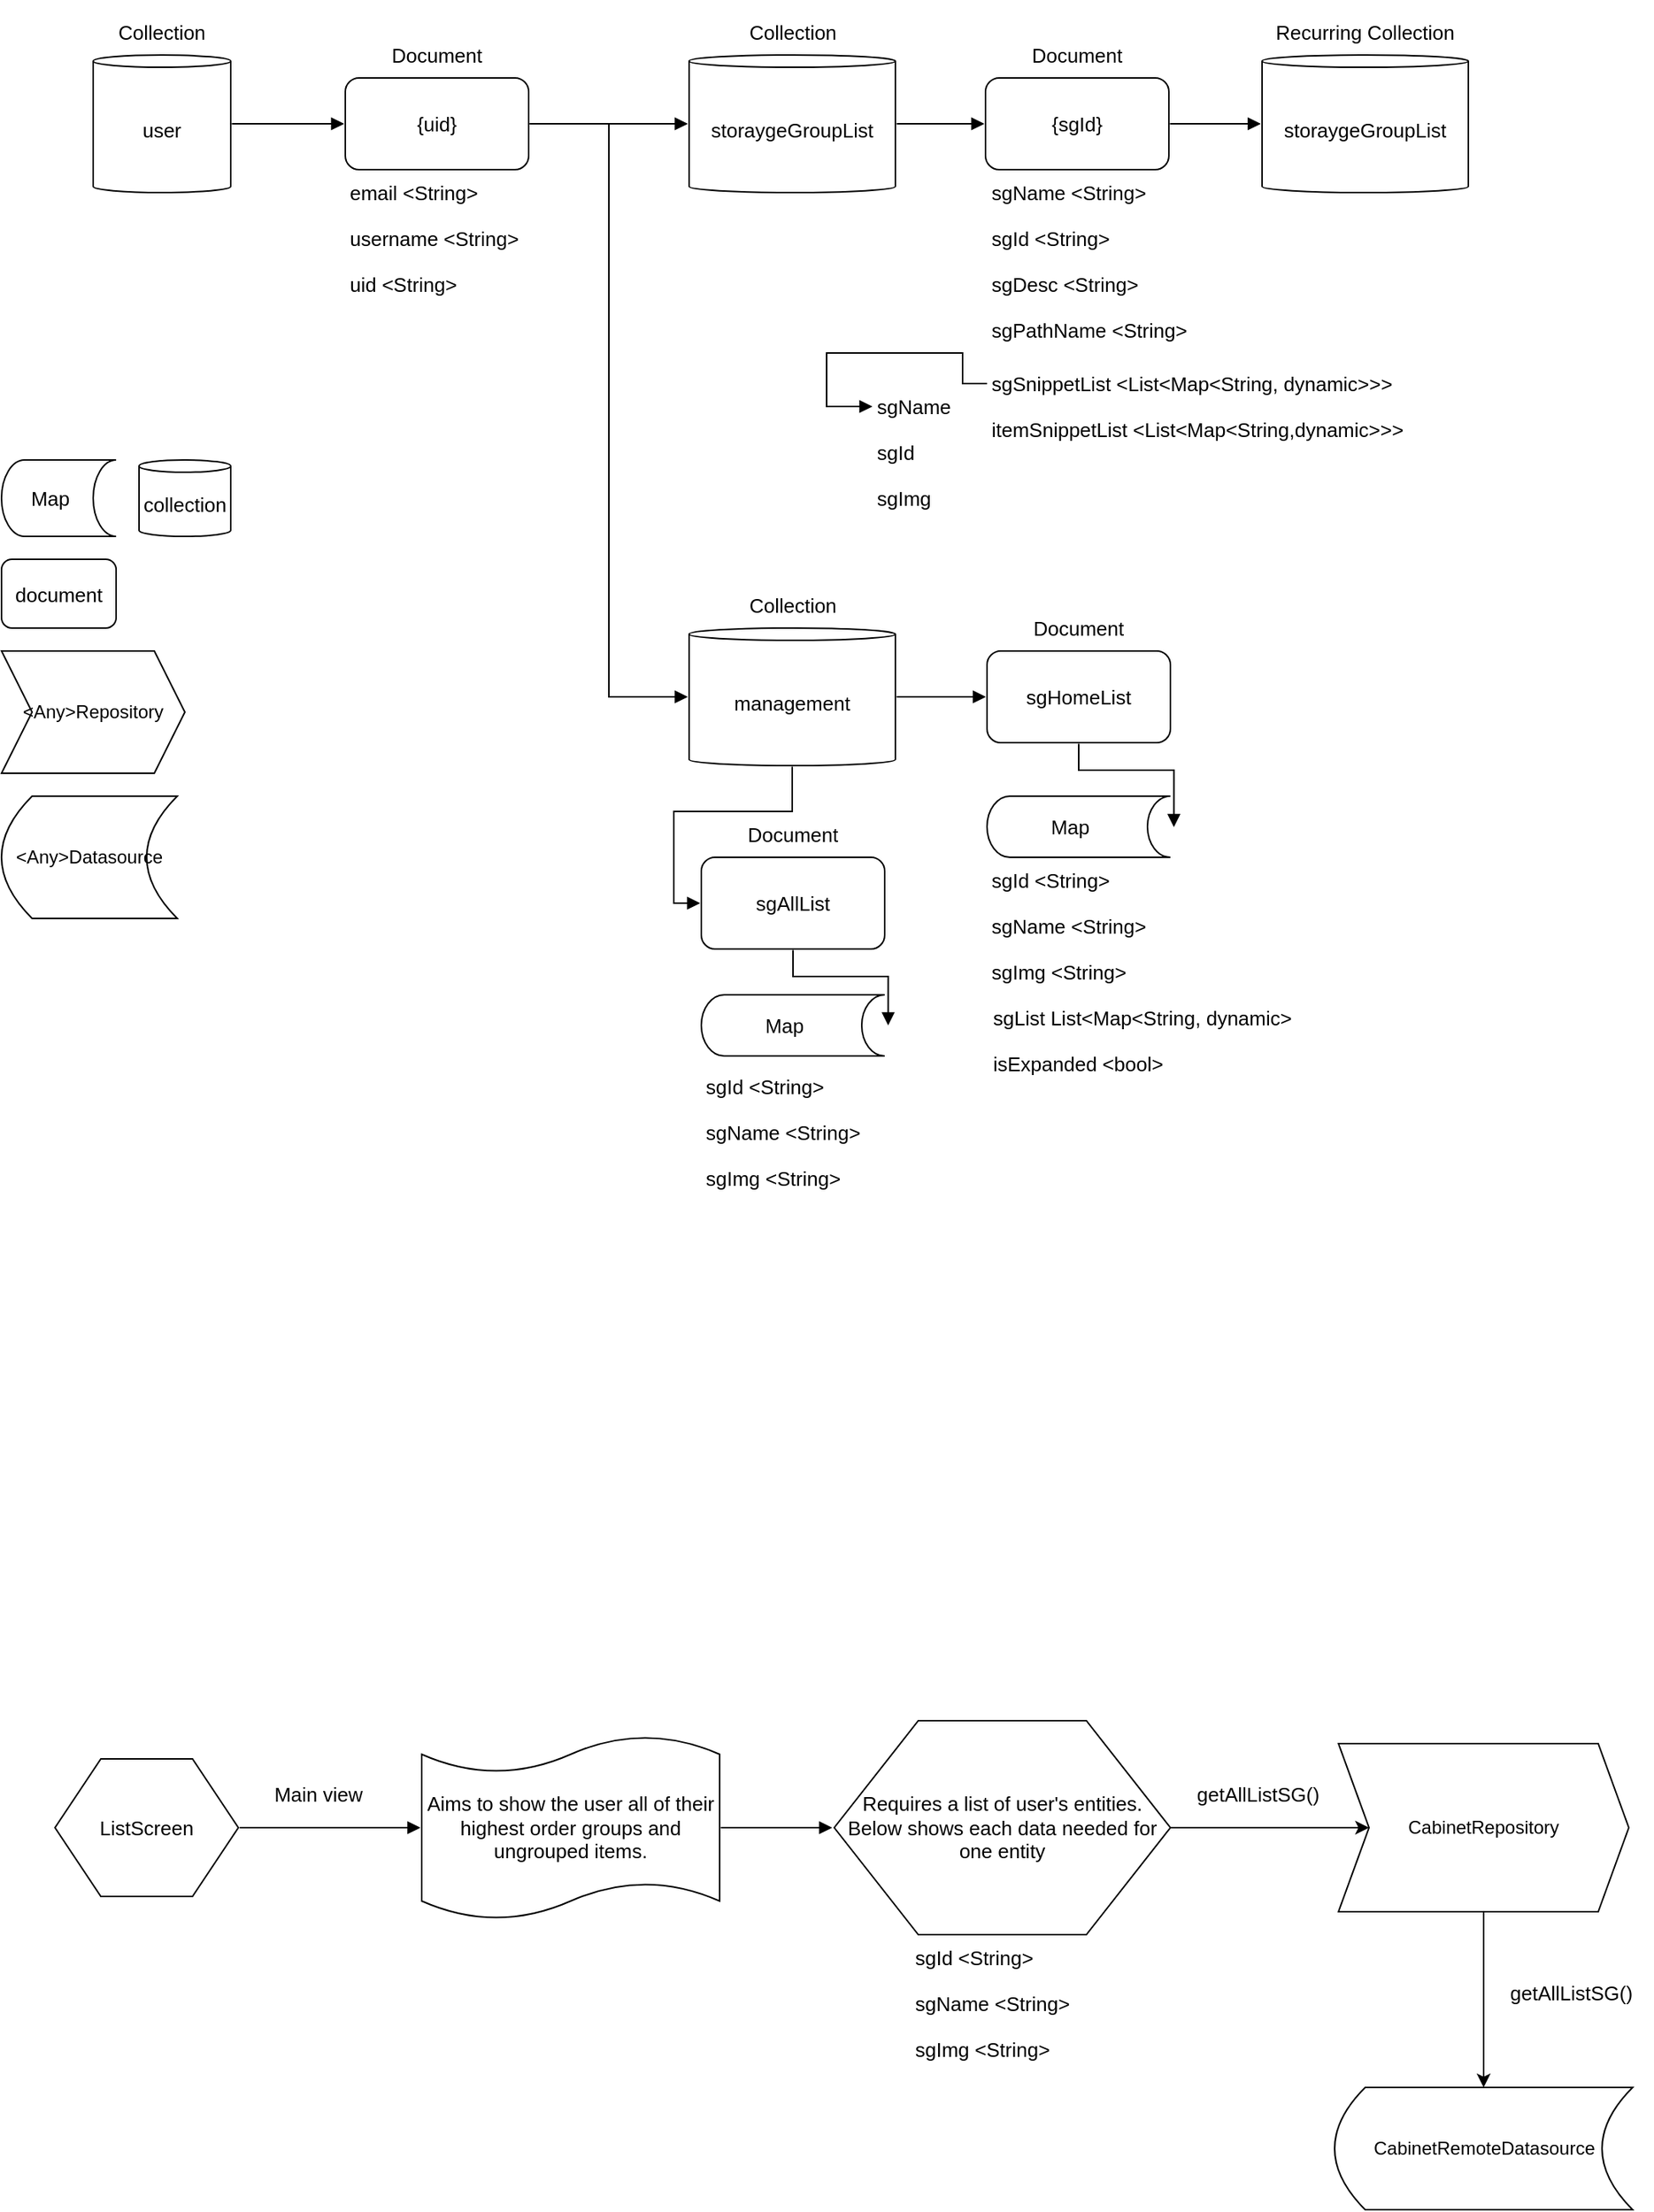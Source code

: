 <mxfile version="14.9.6" type="github">
  <diagram id="8-Jw_1EedREtLOCVb7j7" name="Page-1">
    <mxGraphModel dx="865" dy="408" grid="1" gridSize="10" guides="1" tooltips="1" connect="1" arrows="1" fold="1" page="1" pageScale="1" pageWidth="827" pageHeight="1169" math="0" shadow="0">
      <root>
        <mxCell id="0" />
        <mxCell id="1" parent="0" />
        <UserObject label="user" lucidchartObjectId="mmy3dTOki7hX" id="Qr3YYHrDjEiWuKODfuZc-3">
          <mxCell style="html=1;overflow=block;blockSpacing=1;whiteSpace=wrap;shape=cylinder3;size=4;anchorPointDirection=0;boundedLbl=1;;whiteSpace=wrap;fontSize=13;spacing=3.8;strokeOpacity=100;strokeWidth=1;rounded=1;" parent="1" vertex="1">
            <mxGeometry x="75" y="90" width="90" height="90" as="geometry" />
          </mxCell>
        </UserObject>
        <UserObject label="Collection" lucidchartObjectId="5my3IYHWVRgI" id="Qr3YYHrDjEiWuKODfuZc-4">
          <mxCell style="html=1;overflow=block;blockSpacing=1;whiteSpace=wrap;;whiteSpace=wrap;fontSize=13;spacing=3.8;strokeOpacity=0;fillOpacity=0;strokeWidth=1;rounded=1;" parent="1" vertex="1">
            <mxGeometry x="75" y="60" width="90" height="30" as="geometry" />
          </mxCell>
        </UserObject>
        <UserObject label="" lucidchartObjectId="xny3rrUCnjT7" id="Qr3YYHrDjEiWuKODfuZc-5">
          <mxCell style="html=1;jettySize=18;whiteSpace=wrap;fontSize=13;strokeOpacity=100;strokeWidth=1;arcSize=0;edgeStyle=orthogonalEdgeStyle;startArrow=none;;endArrow=block;endFill=1;;exitX=1.008;exitY=0.5;exitPerimeter=0;entryX=-0.006;entryY=0.5;entryPerimeter=0;" parent="1" source="Qr3YYHrDjEiWuKODfuZc-3" target="Qr3YYHrDjEiWuKODfuZc-6" edge="1">
            <mxGeometry width="100" height="100" relative="1" as="geometry">
              <Array as="points" />
            </mxGeometry>
          </mxCell>
        </UserObject>
        <UserObject label="{uid}" lucidchartObjectId="Hny3x1uMi4Uz" id="Qr3YYHrDjEiWuKODfuZc-6">
          <mxCell style="html=1;overflow=block;blockSpacing=1;whiteSpace=wrap;;whiteSpace=wrap;fontSize=13;spacing=9;strokeOpacity=100;strokeWidth=1;rounded=1;" parent="1" vertex="1">
            <mxGeometry x="240" y="105" width="120" height="60" as="geometry" />
          </mxCell>
        </UserObject>
        <UserObject label="Document" lucidchartObjectId="Mpy3mYbmSKPU" id="Qr3YYHrDjEiWuKODfuZc-7">
          <mxCell style="html=1;overflow=block;blockSpacing=1;whiteSpace=wrap;;whiteSpace=wrap;fontSize=13;spacing=3.8;strokeOpacity=0;fillOpacity=0;strokeWidth=1;rounded=1;" parent="1" vertex="1">
            <mxGeometry x="240" y="75" width="120" height="30" as="geometry" />
          </mxCell>
        </UserObject>
        <UserObject label="sgName &amp;lt;String&amp;gt;" lucidchartObjectId="Wqy3z_dKGQzi" id="Qr3YYHrDjEiWuKODfuZc-8">
          <mxCell style="html=1;overflow=block;blockSpacing=1;whiteSpace=wrap;;whiteSpace=wrap;fontSize=13;align=left;spacing=3.8;strokeOpacity=0;fillOpacity=0;strokeWidth=1;rounded=1;" parent="1" vertex="1">
            <mxGeometry x="660" y="165" width="120" height="30" as="geometry" />
          </mxCell>
        </UserObject>
        <UserObject label="sgId &amp;lt;String&amp;gt;" lucidchartObjectId="Dry3GZ_q2NKs" id="Qr3YYHrDjEiWuKODfuZc-9">
          <mxCell style="html=1;overflow=block;blockSpacing=1;whiteSpace=wrap;;whiteSpace=wrap;fontSize=13;align=left;spacing=3.8;strokeOpacity=0;fillOpacity=0;strokeWidth=1;rounded=1;" parent="1" vertex="1">
            <mxGeometry x="660" y="195" width="120" height="30" as="geometry" />
          </mxCell>
        </UserObject>
        <UserObject label="sgDesc &amp;lt;String&amp;gt;" lucidchartObjectId="Mry38XwumOOn" id="Qr3YYHrDjEiWuKODfuZc-10">
          <mxCell style="html=1;overflow=block;blockSpacing=1;whiteSpace=wrap;;whiteSpace=wrap;fontSize=13;align=left;spacing=3.8;strokeOpacity=0;fillOpacity=0;strokeWidth=1;rounded=1;" parent="1" vertex="1">
            <mxGeometry x="660" y="225" width="120" height="30" as="geometry" />
          </mxCell>
        </UserObject>
        <UserObject label="sgPathName &amp;lt;String&amp;gt;" lucidchartObjectId="_ry3LpoxDpER" id="Qr3YYHrDjEiWuKODfuZc-11">
          <mxCell style="html=1;overflow=block;blockSpacing=1;whiteSpace=wrap;;whiteSpace=wrap;fontSize=13;align=left;spacing=3.8;strokeOpacity=0;fillOpacity=0;strokeWidth=1;rounded=1;" parent="1" vertex="1">
            <mxGeometry x="660" y="250" width="150" height="40" as="geometry" />
          </mxCell>
        </UserObject>
        <UserObject label="sgSnippetList &amp;lt;List&amp;lt;Map&amp;lt;String, dynamic&amp;gt;&amp;gt;&amp;gt;" lucidchartObjectId="qty3Bl9jq2o." id="Qr3YYHrDjEiWuKODfuZc-12">
          <mxCell style="html=1;overflow=block;blockSpacing=1;whiteSpace=wrap;;whiteSpace=wrap;fontSize=13;align=left;spacing=3.8;strokeOpacity=0;fillOpacity=0;strokeWidth=1;rounded=1;" parent="1" vertex="1">
            <mxGeometry x="660" y="285" width="315" height="40" as="geometry" />
          </mxCell>
        </UserObject>
        <UserObject label="" lucidchartObjectId="euy3g.25O3H~" id="Qr3YYHrDjEiWuKODfuZc-13">
          <mxCell style="html=1;jettySize=18;whiteSpace=wrap;fontSize=13;strokeOpacity=100;strokeWidth=1;arcSize=0;edgeStyle=orthogonalEdgeStyle;startArrow=none;;endArrow=block;endFill=1;;exitX=0;exitY=0.5;exitPerimeter=0;entryX=0;entryY=0.5;entryPerimeter=0;" parent="1" source="Qr3YYHrDjEiWuKODfuZc-12" target="Qr3YYHrDjEiWuKODfuZc-14" edge="1">
            <mxGeometry width="100" height="100" relative="1" as="geometry">
              <Array as="points">
                <mxPoint x="644" y="305" />
                <mxPoint x="644" y="285" />
                <mxPoint x="555" y="285" />
                <mxPoint x="555" y="320" />
              </Array>
            </mxGeometry>
          </mxCell>
        </UserObject>
        <UserObject label="sgName" lucidchartObjectId="guy3xirxiTe0" id="Qr3YYHrDjEiWuKODfuZc-14">
          <mxCell style="html=1;overflow=block;blockSpacing=1;whiteSpace=wrap;;whiteSpace=wrap;fontSize=13;align=left;spacing=3.8;strokeOpacity=0;fillOpacity=0;strokeWidth=1;rounded=1;" parent="1" vertex="1">
            <mxGeometry x="585" y="300" width="60" height="40" as="geometry" />
          </mxCell>
        </UserObject>
        <UserObject label="sgId" lucidchartObjectId="tuy3rChsDqxw" id="Qr3YYHrDjEiWuKODfuZc-15">
          <mxCell style="html=1;overflow=block;blockSpacing=1;whiteSpace=wrap;;whiteSpace=wrap;fontSize=13;align=left;spacing=3.8;strokeOpacity=0;fillOpacity=0;strokeWidth=1;rounded=1;" parent="1" vertex="1">
            <mxGeometry x="585" y="330" width="60" height="40" as="geometry" />
          </mxCell>
        </UserObject>
        <UserObject label="sgImg" lucidchartObjectId="yuy3l9~mQKdI" id="Qr3YYHrDjEiWuKODfuZc-16">
          <mxCell style="html=1;overflow=block;blockSpacing=1;whiteSpace=wrap;;whiteSpace=wrap;fontSize=13;align=left;spacing=3.8;strokeOpacity=0;fillOpacity=0;strokeWidth=1;rounded=1;" parent="1" vertex="1">
            <mxGeometry x="585" y="360" width="60" height="40" as="geometry" />
          </mxCell>
        </UserObject>
        <UserObject label="itemSnippetList &amp;lt;List&amp;lt;Map&amp;lt;String,dynamic&amp;gt;&amp;gt;&amp;gt;" lucidchartObjectId="avy3ZTvgRfwI" id="Qr3YYHrDjEiWuKODfuZc-17">
          <mxCell style="html=1;overflow=block;blockSpacing=1;whiteSpace=wrap;;whiteSpace=wrap;fontSize=13;align=left;spacing=3.8;strokeOpacity=0;fillOpacity=0;strokeWidth=1;rounded=1;" parent="1" vertex="1">
            <mxGeometry x="660" y="315" width="300" height="40" as="geometry" />
          </mxCell>
        </UserObject>
        <UserObject label="" lucidchartObjectId="Wvy3BF.tzllh" id="Qr3YYHrDjEiWuKODfuZc-18">
          <mxCell style="html=1;jettySize=18;whiteSpace=wrap;fontSize=13;strokeOpacity=100;strokeWidth=1;arcSize=0;edgeStyle=orthogonalEdgeStyle;startArrow=none;;endArrow=block;endFill=1;;exitX=1.006;exitY=0.5;exitPerimeter=0;entryX=-0.006;entryY=0.5;entryPerimeter=0;" parent="1" source="Qr3YYHrDjEiWuKODfuZc-6" target="Qr3YYHrDjEiWuKODfuZc-19" edge="1">
            <mxGeometry width="100" height="100" relative="1" as="geometry">
              <Array as="points" />
            </mxGeometry>
          </mxCell>
        </UserObject>
        <UserObject label="storaygeGroupList" lucidchartObjectId="qxy3zKsZ.FIV" id="Qr3YYHrDjEiWuKODfuZc-19">
          <mxCell style="html=1;overflow=block;blockSpacing=1;whiteSpace=wrap;shape=cylinder3;size=4;anchorPointDirection=0;boundedLbl=1;;whiteSpace=wrap;fontSize=13;spacing=3.8;strokeOpacity=100;strokeWidth=1;rounded=1;" parent="1" vertex="1">
            <mxGeometry x="465" y="90" width="135" height="90" as="geometry" />
          </mxCell>
        </UserObject>
        <UserObject label="Collection" lucidchartObjectId="Txy3VzWE5caS" id="Qr3YYHrDjEiWuKODfuZc-20">
          <mxCell style="html=1;overflow=block;blockSpacing=1;whiteSpace=wrap;;whiteSpace=wrap;fontSize=13;spacing=3.8;strokeOpacity=0;fillOpacity=0;strokeWidth=1;rounded=1;" parent="1" vertex="1">
            <mxGeometry x="488" y="60" width="90" height="30" as="geometry" />
          </mxCell>
        </UserObject>
        <UserObject label="{sgId}" lucidchartObjectId="1xy32YT1yPWB" id="Qr3YYHrDjEiWuKODfuZc-21">
          <mxCell style="html=1;overflow=block;blockSpacing=1;whiteSpace=wrap;;whiteSpace=wrap;fontSize=13;spacing=9;strokeOpacity=100;strokeWidth=1;rounded=1;" parent="1" vertex="1">
            <mxGeometry x="659" y="105" width="120" height="60" as="geometry" />
          </mxCell>
        </UserObject>
        <UserObject label="" lucidchartObjectId="byy3ykdQEx8u" id="Qr3YYHrDjEiWuKODfuZc-22">
          <mxCell style="html=1;jettySize=18;whiteSpace=wrap;fontSize=13;strokeOpacity=100;strokeWidth=1;arcSize=0;edgeStyle=orthogonalEdgeStyle;startArrow=none;;endArrow=block;endFill=1;;exitX=1.006;exitY=0.5;exitPerimeter=0;entryX=-0.006;entryY=0.5;entryPerimeter=0;" parent="1" source="Qr3YYHrDjEiWuKODfuZc-19" target="Qr3YYHrDjEiWuKODfuZc-21" edge="1">
            <mxGeometry width="100" height="100" relative="1" as="geometry">
              <Array as="points" />
            </mxGeometry>
          </mxCell>
        </UserObject>
        <UserObject label="Document" lucidchartObjectId="eyy3GpAazgn0" id="Qr3YYHrDjEiWuKODfuZc-23">
          <mxCell style="html=1;overflow=block;blockSpacing=1;whiteSpace=wrap;;whiteSpace=wrap;fontSize=13;spacing=3.8;strokeOpacity=0;fillOpacity=0;strokeWidth=1;rounded=1;" parent="1" vertex="1">
            <mxGeometry x="659" y="75" width="120" height="30" as="geometry" />
          </mxCell>
        </UserObject>
        <UserObject label="email &amp;lt;String&amp;gt;" lucidchartObjectId="szy3hm6Eg7cN" id="Qr3YYHrDjEiWuKODfuZc-24">
          <mxCell style="html=1;overflow=block;blockSpacing=1;whiteSpace=wrap;;whiteSpace=wrap;fontSize=13;align=left;spacing=3.8;strokeOpacity=0;fillOpacity=0;strokeWidth=1;rounded=1;" parent="1" vertex="1">
            <mxGeometry x="240" y="165" width="120" height="30" as="geometry" />
          </mxCell>
        </UserObject>
        <UserObject label="username &amp;lt;String&amp;gt;" lucidchartObjectId="Azy33eUq6oV6" id="Qr3YYHrDjEiWuKODfuZc-25">
          <mxCell style="html=1;overflow=block;blockSpacing=1;whiteSpace=wrap;;whiteSpace=wrap;fontSize=13;align=left;spacing=3.8;strokeOpacity=0;fillOpacity=0;strokeWidth=1;rounded=1;" parent="1" vertex="1">
            <mxGeometry x="240" y="190" width="150" height="40" as="geometry" />
          </mxCell>
        </UserObject>
        <UserObject label="uid &amp;lt;String&amp;gt;" lucidchartObjectId="Pzy3j5PoiYy8" id="Qr3YYHrDjEiWuKODfuZc-26">
          <mxCell style="html=1;overflow=block;blockSpacing=1;whiteSpace=wrap;;whiteSpace=wrap;fontSize=13;align=left;spacing=3.8;strokeOpacity=0;fillOpacity=0;strokeWidth=1;rounded=1;" parent="1" vertex="1">
            <mxGeometry x="240" y="220" width="150" height="40" as="geometry" />
          </mxCell>
        </UserObject>
        <UserObject label="management" lucidchartObjectId="_Ay3SFYHhvqD" id="Qr3YYHrDjEiWuKODfuZc-27">
          <mxCell style="html=1;overflow=block;blockSpacing=1;whiteSpace=wrap;shape=cylinder3;size=4;anchorPointDirection=0;boundedLbl=1;;whiteSpace=wrap;fontSize=13;spacing=3.8;strokeOpacity=100;strokeWidth=1;rounded=1;" parent="1" vertex="1">
            <mxGeometry x="465" y="465" width="135" height="90" as="geometry" />
          </mxCell>
        </UserObject>
        <UserObject label="Collection" lucidchartObjectId="_Ay3XqaMu-Sj" id="Qr3YYHrDjEiWuKODfuZc-28">
          <mxCell style="html=1;overflow=block;blockSpacing=1;whiteSpace=wrap;;whiteSpace=wrap;fontSize=13;spacing=3.8;strokeOpacity=0;fillOpacity=0;strokeWidth=1;rounded=1;" parent="1" vertex="1">
            <mxGeometry x="488" y="435" width="90" height="30" as="geometry" />
          </mxCell>
        </UserObject>
        <UserObject label="" lucidchartObjectId="jBy3DvbcQuUk" id="Qr3YYHrDjEiWuKODfuZc-29">
          <mxCell style="html=1;jettySize=18;whiteSpace=wrap;fontSize=13;strokeOpacity=100;strokeWidth=1;arcSize=0;edgeStyle=orthogonalEdgeStyle;startArrow=none;;endArrow=block;endFill=1;;exitX=1.006;exitY=0.5;exitPerimeter=0;entryX=-0.006;entryY=0.5;entryPerimeter=0;" parent="1" source="Qr3YYHrDjEiWuKODfuZc-6" target="Qr3YYHrDjEiWuKODfuZc-27" edge="1">
            <mxGeometry width="100" height="100" relative="1" as="geometry">
              <Array as="points" />
            </mxGeometry>
          </mxCell>
        </UserObject>
        <UserObject label="sgHomeList" lucidchartObjectId="vCy3nsV9MbSi" id="Qr3YYHrDjEiWuKODfuZc-30">
          <mxCell style="html=1;overflow=block;blockSpacing=1;whiteSpace=wrap;;whiteSpace=wrap;fontSize=13;spacing=9;strokeOpacity=100;strokeWidth=1;rounded=1;" parent="1" vertex="1">
            <mxGeometry x="660" y="480" width="120" height="60" as="geometry" />
          </mxCell>
        </UserObject>
        <UserObject label="" lucidchartObjectId="BCy36pta_Ylv" id="Qr3YYHrDjEiWuKODfuZc-31">
          <mxCell style="html=1;jettySize=18;whiteSpace=wrap;fontSize=13;strokeOpacity=100;strokeWidth=1;arcSize=0;edgeStyle=orthogonalEdgeStyle;startArrow=none;;endArrow=block;endFill=1;;exitX=1.006;exitY=0.5;exitPerimeter=0;entryX=-0.006;entryY=0.5;entryPerimeter=0;" parent="1" source="Qr3YYHrDjEiWuKODfuZc-27" target="Qr3YYHrDjEiWuKODfuZc-30" edge="1">
            <mxGeometry width="100" height="100" relative="1" as="geometry">
              <Array as="points" />
            </mxGeometry>
          </mxCell>
        </UserObject>
        <UserObject label="Document" lucidchartObjectId="ECy37WejbMx6" id="Qr3YYHrDjEiWuKODfuZc-32">
          <mxCell style="html=1;overflow=block;blockSpacing=1;whiteSpace=wrap;;whiteSpace=wrap;fontSize=13;spacing=3.8;strokeOpacity=0;fillOpacity=0;strokeWidth=1;rounded=1;" parent="1" vertex="1">
            <mxGeometry x="660" y="450" width="120" height="30" as="geometry" />
          </mxCell>
        </UserObject>
        <UserObject label="storaygeGroupList" lucidchartObjectId="9Iy3x5hWu4gv" id="Qr3YYHrDjEiWuKODfuZc-33">
          <mxCell style="html=1;overflow=block;blockSpacing=1;whiteSpace=wrap;shape=cylinder3;size=4;anchorPointDirection=0;boundedLbl=1;;whiteSpace=wrap;fontSize=13;spacing=3.8;strokeOpacity=100;strokeWidth=1;rounded=1;" parent="1" vertex="1">
            <mxGeometry x="840" y="90" width="135" height="90" as="geometry" />
          </mxCell>
        </UserObject>
        <UserObject label="Recurring Collection" lucidchartObjectId="9Iy3~OmA4JU_" id="Qr3YYHrDjEiWuKODfuZc-34">
          <mxCell style="html=1;overflow=block;blockSpacing=1;whiteSpace=wrap;;whiteSpace=wrap;fontSize=13;spacing=3.8;strokeOpacity=0;fillOpacity=0;strokeWidth=1;rounded=1;" parent="1" vertex="1">
            <mxGeometry x="840" y="55" width="135" height="40" as="geometry" />
          </mxCell>
        </UserObject>
        <UserObject label="" lucidchartObjectId="aJy3yjm7Ja3q" id="Qr3YYHrDjEiWuKODfuZc-35">
          <mxCell style="html=1;jettySize=18;whiteSpace=wrap;fontSize=13;strokeOpacity=100;strokeWidth=1;arcSize=0;edgeStyle=orthogonalEdgeStyle;startArrow=none;;endArrow=block;endFill=1;;exitX=1.006;exitY=0.5;exitPerimeter=0;entryX=-0.006;entryY=0.5;entryPerimeter=0;" parent="1" source="Qr3YYHrDjEiWuKODfuZc-21" target="Qr3YYHrDjEiWuKODfuZc-33" edge="1">
            <mxGeometry width="100" height="100" relative="1" as="geometry">
              <Array as="points" />
            </mxGeometry>
          </mxCell>
        </UserObject>
        <UserObject label="Map" lucidchartObjectId="nwC3J_Ml8fYd" id="Qr3YYHrDjEiWuKODfuZc-36">
          <mxCell style="html=1;overflow=block;blockSpacing=1;whiteSpace=wrap;shape=cylinder3;boundedLbl=1;size=15;lid=0;direction=south;;whiteSpace=wrap;fontSize=13;spacing=3.8;strokeOpacity=100;strokeWidth=1;rounded=1;" parent="1" vertex="1">
            <mxGeometry x="660" y="575" width="120" height="40" as="geometry" />
          </mxCell>
        </UserObject>
        <UserObject label="Map" lucidchartObjectId="twC35znS._r4" id="Qr3YYHrDjEiWuKODfuZc-37">
          <mxCell style="html=1;overflow=block;blockSpacing=1;whiteSpace=wrap;shape=cylinder3;boundedLbl=1;size=15;lid=0;direction=south;;whiteSpace=wrap;fontSize=13;spacing=3.8;strokeOpacity=100;strokeWidth=1;rounded=1;" parent="1" vertex="1">
            <mxGeometry x="15" y="355" width="75" height="50" as="geometry" />
          </mxCell>
        </UserObject>
        <UserObject label="collection" lucidchartObjectId="IwC35Dz-5HWC" id="Qr3YYHrDjEiWuKODfuZc-38">
          <mxCell style="html=1;overflow=block;blockSpacing=1;whiteSpace=wrap;shape=cylinder3;size=4;anchorPointDirection=0;boundedLbl=1;;whiteSpace=wrap;fontSize=13;spacing=3.8;strokeOpacity=100;strokeWidth=1;rounded=1;" parent="1" vertex="1">
            <mxGeometry x="105" y="355" width="60" height="50" as="geometry" />
          </mxCell>
        </UserObject>
        <UserObject label="document" lucidchartObjectId="UwC37opkIJtW" id="Qr3YYHrDjEiWuKODfuZc-39">
          <mxCell style="html=1;overflow=block;blockSpacing=1;whiteSpace=wrap;;whiteSpace=wrap;fontSize=13;spacing=9;strokeOpacity=100;strokeWidth=1;rounded=1;" parent="1" vertex="1">
            <mxGeometry x="15" y="420" width="75" height="45" as="geometry" />
          </mxCell>
        </UserObject>
        <UserObject label="" lucidchartObjectId="CxC3GX9UYJbb" id="Qr3YYHrDjEiWuKODfuZc-40">
          <mxCell style="html=1;jettySize=18;whiteSpace=wrap;fontSize=13;strokeOpacity=100;strokeWidth=1;arcSize=0;edgeStyle=orthogonalEdgeStyle;startArrow=none;;endArrow=block;endFill=1;;exitX=0.5;exitY=1.013;exitPerimeter=0;entryX=0.506;entryY=-0.019;entryPerimeter=0;" parent="1" source="Qr3YYHrDjEiWuKODfuZc-30" target="Qr3YYHrDjEiWuKODfuZc-36" edge="1">
            <mxGeometry width="100" height="100" relative="1" as="geometry">
              <Array as="points" />
            </mxGeometry>
          </mxCell>
        </UserObject>
        <UserObject label="sgId &amp;lt;String&amp;gt;" lucidchartObjectId="oyC3zMAZTe1E" id="Qr3YYHrDjEiWuKODfuZc-41">
          <mxCell style="html=1;overflow=block;blockSpacing=1;whiteSpace=wrap;;whiteSpace=wrap;fontSize=13;align=left;spacing=3.8;strokeOpacity=0;fillOpacity=0;strokeWidth=1;rounded=1;" parent="1" vertex="1">
            <mxGeometry x="660" y="615" width="120" height="30" as="geometry" />
          </mxCell>
        </UserObject>
        <UserObject label="sgName &amp;lt;String&amp;gt;" lucidchartObjectId="uyC3QwUn~3nn" id="Qr3YYHrDjEiWuKODfuZc-42">
          <mxCell style="html=1;overflow=block;blockSpacing=1;whiteSpace=wrap;;whiteSpace=wrap;fontSize=13;align=left;spacing=3.8;strokeOpacity=0;fillOpacity=0;strokeWidth=1;rounded=1;" parent="1" vertex="1">
            <mxGeometry x="660" y="645" width="120" height="30" as="geometry" />
          </mxCell>
        </UserObject>
        <UserObject label="sgImg &amp;lt;String&amp;gt;" lucidchartObjectId="MyC3wRzRbQ.4" id="Qr3YYHrDjEiWuKODfuZc-43">
          <mxCell style="html=1;overflow=block;blockSpacing=1;whiteSpace=wrap;;whiteSpace=wrap;fontSize=13;align=left;spacing=3.8;strokeOpacity=0;fillOpacity=0;strokeWidth=1;rounded=1;" parent="1" vertex="1">
            <mxGeometry x="660" y="675" width="119" height="30" as="geometry" />
          </mxCell>
        </UserObject>
        <UserObject label="sgList List&amp;lt;Map&amp;lt;String, dynamic&amp;gt;" lucidchartObjectId="WzC3jf8TJhhV" id="Qr3YYHrDjEiWuKODfuZc-44">
          <mxCell style="html=1;overflow=block;blockSpacing=1;whiteSpace=wrap;;whiteSpace=wrap;fontSize=13;align=left;spacing=3.8;strokeOpacity=0;fillOpacity=0;strokeWidth=1;rounded=1;" parent="1" vertex="1">
            <mxGeometry x="661" y="705" width="224" height="30" as="geometry" />
          </mxCell>
        </UserObject>
        <UserObject label="isExpanded &amp;lt;bool&amp;gt;" lucidchartObjectId="gCC3wc~ug9g6" id="Qr3YYHrDjEiWuKODfuZc-45">
          <mxCell style="html=1;overflow=block;blockSpacing=1;whiteSpace=wrap;;whiteSpace=wrap;fontSize=13;align=left;spacing=3.8;strokeOpacity=0;fillOpacity=0;strokeWidth=1;rounded=1;" parent="1" vertex="1">
            <mxGeometry x="661" y="730" width="179" height="40" as="geometry" />
          </mxCell>
        </UserObject>
        <UserObject label="sgAllList" lucidchartObjectId="VNC3Fkf0FXq5" id="Qr3YYHrDjEiWuKODfuZc-46">
          <mxCell style="html=1;overflow=block;blockSpacing=1;whiteSpace=wrap;;whiteSpace=wrap;fontSize=13;spacing=9;strokeOpacity=100;strokeWidth=1;rounded=1;" parent="1" vertex="1">
            <mxGeometry x="473" y="615" width="120" height="60" as="geometry" />
          </mxCell>
        </UserObject>
        <UserObject label="Document" lucidchartObjectId="VNC3r3SY.07v" id="Qr3YYHrDjEiWuKODfuZc-47">
          <mxCell style="html=1;overflow=block;blockSpacing=1;whiteSpace=wrap;;whiteSpace=wrap;fontSize=13;spacing=3.8;strokeOpacity=0;fillOpacity=0;strokeWidth=1;rounded=1;" parent="1" vertex="1">
            <mxGeometry x="473" y="585" width="120" height="30" as="geometry" />
          </mxCell>
        </UserObject>
        <UserObject label="" lucidchartObjectId="OWC3.R1w2t58" id="Qr3YYHrDjEiWuKODfuZc-48">
          <mxCell style="html=1;jettySize=18;whiteSpace=wrap;fontSize=13;strokeOpacity=100;strokeWidth=1;arcSize=0;edgeStyle=orthogonalEdgeStyle;startArrow=none;;endArrow=block;endFill=1;;exitX=0.5;exitY=1.008;exitPerimeter=0;entryX=-0.006;entryY=0.5;entryPerimeter=0;" parent="1" source="Qr3YYHrDjEiWuKODfuZc-27" target="Qr3YYHrDjEiWuKODfuZc-46" edge="1">
            <mxGeometry width="100" height="100" relative="1" as="geometry">
              <Array as="points" />
            </mxGeometry>
          </mxCell>
        </UserObject>
        <UserObject label="Map" lucidchartObjectId="42C3rV8qbzWb" id="Qr3YYHrDjEiWuKODfuZc-49">
          <mxCell style="html=1;overflow=block;blockSpacing=1;whiteSpace=wrap;shape=cylinder3;boundedLbl=1;size=15;lid=0;direction=south;;whiteSpace=wrap;fontSize=13;spacing=3.8;strokeOpacity=100;strokeWidth=1;rounded=1;" parent="1" vertex="1">
            <mxGeometry x="473" y="705" width="120" height="40" as="geometry" />
          </mxCell>
        </UserObject>
        <UserObject label="" lucidchartObjectId="d3C3gRHGU2vB" id="Qr3YYHrDjEiWuKODfuZc-50">
          <mxCell style="html=1;jettySize=18;whiteSpace=wrap;fontSize=13;strokeOpacity=100;strokeWidth=1;arcSize=0;edgeStyle=orthogonalEdgeStyle;startArrow=none;;endArrow=block;endFill=1;;exitX=0.5;exitY=1.013;exitPerimeter=0;entryX=0.5;entryY=-0.019;entryPerimeter=0;" parent="1" source="Qr3YYHrDjEiWuKODfuZc-46" target="Qr3YYHrDjEiWuKODfuZc-49" edge="1">
            <mxGeometry width="100" height="100" relative="1" as="geometry">
              <Array as="points" />
            </mxGeometry>
          </mxCell>
        </UserObject>
        <UserObject label="sgId &amp;lt;String&amp;gt;" lucidchartObjectId="h3C3qkQNhd2T" id="Qr3YYHrDjEiWuKODfuZc-51">
          <mxCell style="html=1;overflow=block;blockSpacing=1;whiteSpace=wrap;;whiteSpace=wrap;fontSize=13;align=left;spacing=3.8;strokeOpacity=0;fillOpacity=0;strokeWidth=1;rounded=1;" parent="1" vertex="1">
            <mxGeometry x="473" y="750" width="120" height="30" as="geometry" />
          </mxCell>
        </UserObject>
        <UserObject label="sgName &amp;lt;String&amp;gt;" lucidchartObjectId="h3C30b7JtQnB" id="Qr3YYHrDjEiWuKODfuZc-52">
          <mxCell style="html=1;overflow=block;blockSpacing=1;whiteSpace=wrap;;whiteSpace=wrap;fontSize=13;align=left;spacing=3.8;strokeOpacity=0;fillOpacity=0;strokeWidth=1;rounded=1;" parent="1" vertex="1">
            <mxGeometry x="473" y="780" width="120" height="30" as="geometry" />
          </mxCell>
        </UserObject>
        <UserObject label="sgImg &amp;lt;String&amp;gt;" lucidchartObjectId="h3C3wAD9uutI" id="Qr3YYHrDjEiWuKODfuZc-53">
          <mxCell style="html=1;overflow=block;blockSpacing=1;whiteSpace=wrap;;whiteSpace=wrap;fontSize=13;align=left;spacing=3.8;strokeOpacity=0;fillOpacity=0;strokeWidth=1;rounded=1;" parent="1" vertex="1">
            <mxGeometry x="473" y="810" width="119" height="30" as="geometry" />
          </mxCell>
        </UserObject>
        <UserObject label="ListScreen" lucidchartObjectId="mEy3ORFoB5f1" id="Qr3YYHrDjEiWuKODfuZc-54">
          <mxCell style="html=1;overflow=block;blockSpacing=1;whiteSpace=wrap;shape=hexagon;perimeter=hexagonPerimeter2;whiteSpace=wrap;fontSize=13;fontColor=#000000;spacing=3.8;strokeOpacity=100;strokeWidth=1;" parent="1" vertex="1">
            <mxGeometry x="50" y="1205" width="120" height="90" as="geometry" />
          </mxCell>
        </UserObject>
        <UserObject label="Aims to show the user all of their highest order groups and ungrouped items. " lucidchartObjectId="THy3kzs44vg6" id="Qr3YYHrDjEiWuKODfuZc-55">
          <mxCell style="html=1;overflow=block;blockSpacing=1;whiteSpace=wrap;shape=tape;size=0.2;whiteSpace=wrap;fontSize=13;fontColor=#000000;spacing=3.8;strokeOpacity=100;strokeWidth=1;" parent="1" vertex="1">
            <mxGeometry x="290" y="1190" width="195" height="120" as="geometry" />
          </mxCell>
        </UserObject>
        <UserObject label="" lucidchartObjectId="j3A3Qd3kyXiw" id="Qr3YYHrDjEiWuKODfuZc-56">
          <mxCell style="html=1;jettySize=18;whiteSpace=wrap;fontSize=13;strokeOpacity=100;strokeWidth=1;rounded=1;arcSize=0;edgeStyle=orthogonalEdgeStyle;startArrow=none;;endArrow=block;endFill=1;;exitX=1.007;exitY=0.5;exitPerimeter=0;entryX=-0.004;entryY=0.5;entryPerimeter=0;" parent="1" source="Qr3YYHrDjEiWuKODfuZc-54" target="Qr3YYHrDjEiWuKODfuZc-55" edge="1">
            <mxGeometry width="100" height="100" relative="1" as="geometry">
              <Array as="points" />
            </mxGeometry>
          </mxCell>
        </UserObject>
        <UserObject label="Main view" lucidchartObjectId="n3A36~SfNxBr" id="Qr3YYHrDjEiWuKODfuZc-57">
          <mxCell style="html=1;overflow=block;blockSpacing=1;whiteSpace=wrap;;whiteSpace=wrap;fontSize=13;fontColor=#000000;spacing=3.8;strokeOpacity=0;fillOpacity=0;fillColor=#ffffff;strokeWidth=1;" parent="1" vertex="1">
            <mxGeometry x="170" y="1205" width="105" height="45" as="geometry" />
          </mxCell>
        </UserObject>
        <mxCell id="fDUQa12PrsMCPkdk8ct8-4" style="edgeStyle=orthogonalEdgeStyle;rounded=0;orthogonalLoop=1;jettySize=auto;html=1;strokeWidth=1;" edge="1" parent="1" source="Qr3YYHrDjEiWuKODfuZc-58" target="fDUQa12PrsMCPkdk8ct8-3">
          <mxGeometry relative="1" as="geometry" />
        </mxCell>
        <UserObject label="Requires a list of user&#39;s entities. Below shows each data needed for one entity" lucidchartObjectId="1DB3Xz5aUWDz" id="Qr3YYHrDjEiWuKODfuZc-58">
          <mxCell style="html=1;overflow=block;blockSpacing=1;whiteSpace=wrap;shape=hexagon;perimeter=hexagonPerimeter2;whiteSpace=wrap;fontSize=13;fontColor=#000000;spacing=3.8;strokeOpacity=100;strokeWidth=1;" parent="1" vertex="1">
            <mxGeometry x="560" y="1180" width="220" height="140" as="geometry" />
          </mxCell>
        </UserObject>
        <UserObject label="" lucidchartObjectId="dEB3Z55JQ02c" id="Qr3YYHrDjEiWuKODfuZc-59">
          <mxCell style="html=1;jettySize=18;whiteSpace=wrap;fontSize=13;strokeOpacity=100;strokeWidth=1;rounded=1;arcSize=0;edgeStyle=orthogonalEdgeStyle;startArrow=none;;endArrow=block;endFill=1;;exitX=1.004;exitY=0.5;exitPerimeter=0;entryX=-0.006;entryY=0.5;entryPerimeter=0;" parent="1" source="Qr3YYHrDjEiWuKODfuZc-55" target="Qr3YYHrDjEiWuKODfuZc-58" edge="1">
            <mxGeometry width="100" height="100" relative="1" as="geometry">
              <Array as="points" />
            </mxGeometry>
          </mxCell>
        </UserObject>
        <UserObject label="sgId &amp;lt;String&amp;gt;" lucidchartObjectId="1LC3BX3bObkB" id="Qr3YYHrDjEiWuKODfuZc-60">
          <mxCell style="html=1;overflow=block;blockSpacing=1;whiteSpace=wrap;;whiteSpace=wrap;fontSize=13;fontColor=#000000;align=left;spacing=3.8;strokeOpacity=0;fillOpacity=0;fillColor=#ffffff;strokeWidth=1;" parent="1" vertex="1">
            <mxGeometry x="610" y="1320" width="120" height="30" as="geometry" />
          </mxCell>
        </UserObject>
        <UserObject label="sgName &amp;lt;String&amp;gt;" lucidchartObjectId="7LC3eopzhClS" id="Qr3YYHrDjEiWuKODfuZc-61">
          <mxCell style="html=1;overflow=block;blockSpacing=1;whiteSpace=wrap;;whiteSpace=wrap;fontSize=13;fontColor=#000000;align=left;spacing=3.8;strokeOpacity=0;fillOpacity=0;fillColor=#ffffff;strokeWidth=1;" parent="1" vertex="1">
            <mxGeometry x="610" y="1350" width="120" height="30" as="geometry" />
          </mxCell>
        </UserObject>
        <UserObject label="sgImg &amp;lt;String&amp;gt;" lucidchartObjectId="cMC3TB7ATPXf" id="Qr3YYHrDjEiWuKODfuZc-62">
          <mxCell style="html=1;overflow=block;blockSpacing=1;whiteSpace=wrap;;whiteSpace=wrap;fontSize=13;fontColor=#000000;align=left;spacing=3.8;strokeOpacity=0;fillOpacity=0;fillColor=#ffffff;strokeWidth=1;" parent="1" vertex="1">
            <mxGeometry x="610" y="1380" width="120" height="30" as="geometry" />
          </mxCell>
        </UserObject>
        <mxCell id="fDUQa12PrsMCPkdk8ct8-1" value="&amp;lt;Any&amp;gt;Repository" style="shape=step;perimeter=stepPerimeter;whiteSpace=wrap;html=1;fixedSize=1;strokeWidth=1;" vertex="1" parent="1">
          <mxGeometry x="15" y="480" width="120" height="80" as="geometry" />
        </mxCell>
        <mxCell id="fDUQa12PrsMCPkdk8ct8-2" value="&amp;lt;Any&amp;gt;Datasource" style="shape=dataStorage;whiteSpace=wrap;html=1;fixedSize=1;strokeWidth=1;" vertex="1" parent="1">
          <mxGeometry x="15" y="575" width="115" height="80" as="geometry" />
        </mxCell>
        <mxCell id="fDUQa12PrsMCPkdk8ct8-8" style="edgeStyle=orthogonalEdgeStyle;rounded=0;orthogonalLoop=1;jettySize=auto;html=1;entryX=0.5;entryY=0;entryDx=0;entryDy=0;strokeWidth=1;" edge="1" parent="1" source="fDUQa12PrsMCPkdk8ct8-3" target="fDUQa12PrsMCPkdk8ct8-6">
          <mxGeometry relative="1" as="geometry" />
        </mxCell>
        <mxCell id="fDUQa12PrsMCPkdk8ct8-3" value="CabinetRepository" style="shape=step;perimeter=stepPerimeter;whiteSpace=wrap;html=1;fixedSize=1;strokeWidth=1;" vertex="1" parent="1">
          <mxGeometry x="890" y="1195" width="190" height="110" as="geometry" />
        </mxCell>
        <UserObject label="getAllListSG()" lucidchartObjectId="n3A36~SfNxBr" id="fDUQa12PrsMCPkdk8ct8-5">
          <mxCell style="html=1;overflow=block;blockSpacing=1;whiteSpace=wrap;;whiteSpace=wrap;fontSize=13;fontColor=#000000;spacing=3.8;strokeOpacity=0;fillOpacity=0;fillColor=#ffffff;strokeWidth=1;" vertex="1" parent="1">
            <mxGeometry x="785" y="1205" width="105" height="45" as="geometry" />
          </mxCell>
        </UserObject>
        <mxCell id="fDUQa12PrsMCPkdk8ct8-6" value="CabinetRemoteDatasource" style="shape=dataStorage;whiteSpace=wrap;html=1;fixedSize=1;strokeWidth=1;" vertex="1" parent="1">
          <mxGeometry x="887.5" y="1420" width="195" height="80" as="geometry" />
        </mxCell>
        <UserObject label="getAllListSG()" lucidchartObjectId="n3A36~SfNxBr" id="fDUQa12PrsMCPkdk8ct8-9">
          <mxCell style="html=1;overflow=block;blockSpacing=1;whiteSpace=wrap;;whiteSpace=wrap;fontSize=13;fontColor=#000000;spacing=3.8;strokeOpacity=0;fillOpacity=0;fillColor=#ffffff;strokeWidth=1;" vertex="1" parent="1">
            <mxGeometry x="990" y="1335" width="105" height="45" as="geometry" />
          </mxCell>
        </UserObject>
      </root>
    </mxGraphModel>
  </diagram>
</mxfile>
